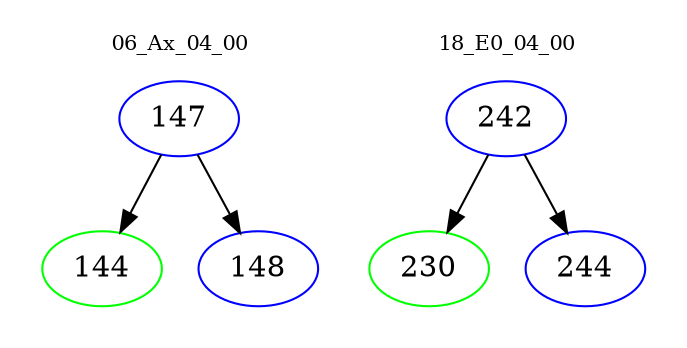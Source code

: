 digraph{
subgraph cluster_0 {
color = white
label = "06_Ax_04_00";
fontsize=10;
T0_147 [label="147", color="blue"]
T0_147 -> T0_144 [color="black"]
T0_144 [label="144", color="green"]
T0_147 -> T0_148 [color="black"]
T0_148 [label="148", color="blue"]
}
subgraph cluster_1 {
color = white
label = "18_E0_04_00";
fontsize=10;
T1_242 [label="242", color="blue"]
T1_242 -> T1_230 [color="black"]
T1_230 [label="230", color="green"]
T1_242 -> T1_244 [color="black"]
T1_244 [label="244", color="blue"]
}
}
